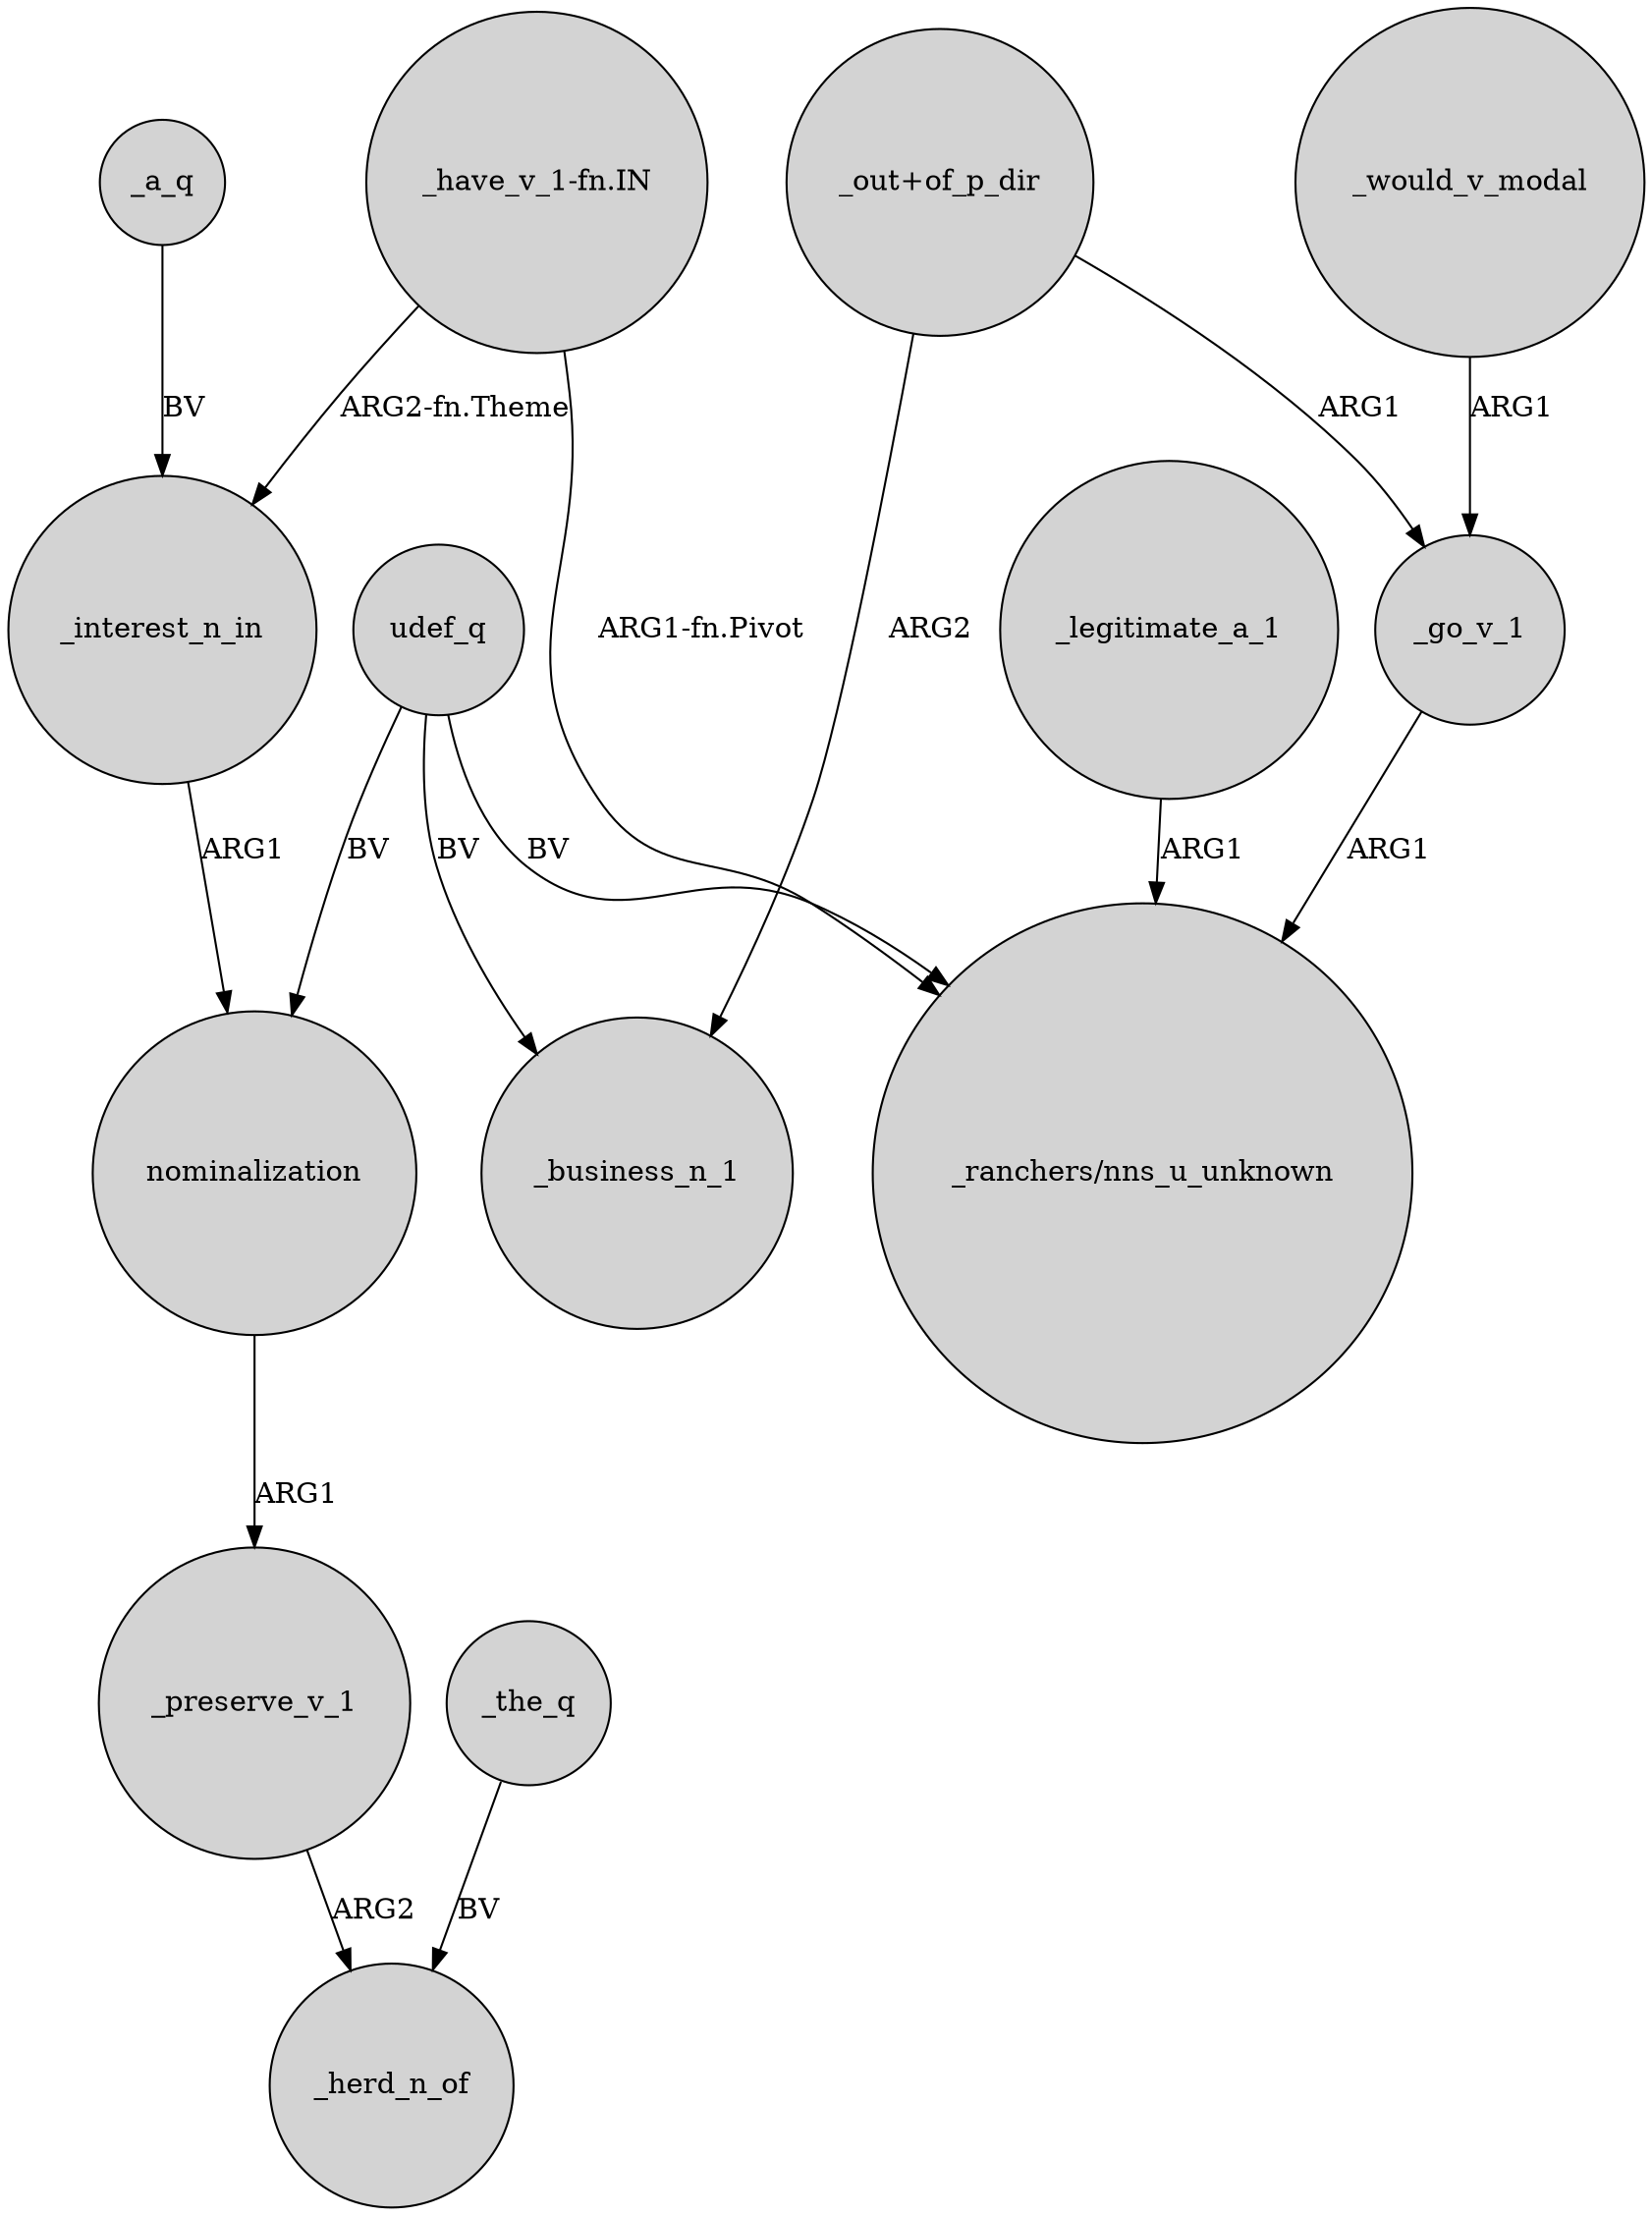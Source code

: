 digraph {
	node [shape=circle style=filled]
	nominalization -> _preserve_v_1 [label=ARG1]
	udef_q -> _business_n_1 [label=BV]
	_a_q -> _interest_n_in [label=BV]
	udef_q -> "_ranchers/nns_u_unknown" [label=BV]
	"_out+of_p_dir" -> _go_v_1 [label=ARG1]
	_the_q -> _herd_n_of [label=BV]
	_legitimate_a_1 -> "_ranchers/nns_u_unknown" [label=ARG1]
	_interest_n_in -> nominalization [label=ARG1]
	_would_v_modal -> _go_v_1 [label=ARG1]
	"_have_v_1-fn.IN" -> "_ranchers/nns_u_unknown" [label="ARG1-fn.Pivot"]
	_go_v_1 -> "_ranchers/nns_u_unknown" [label=ARG1]
	"_out+of_p_dir" -> _business_n_1 [label=ARG2]
	udef_q -> nominalization [label=BV]
	"_have_v_1-fn.IN" -> _interest_n_in [label="ARG2-fn.Theme"]
	_preserve_v_1 -> _herd_n_of [label=ARG2]
}
